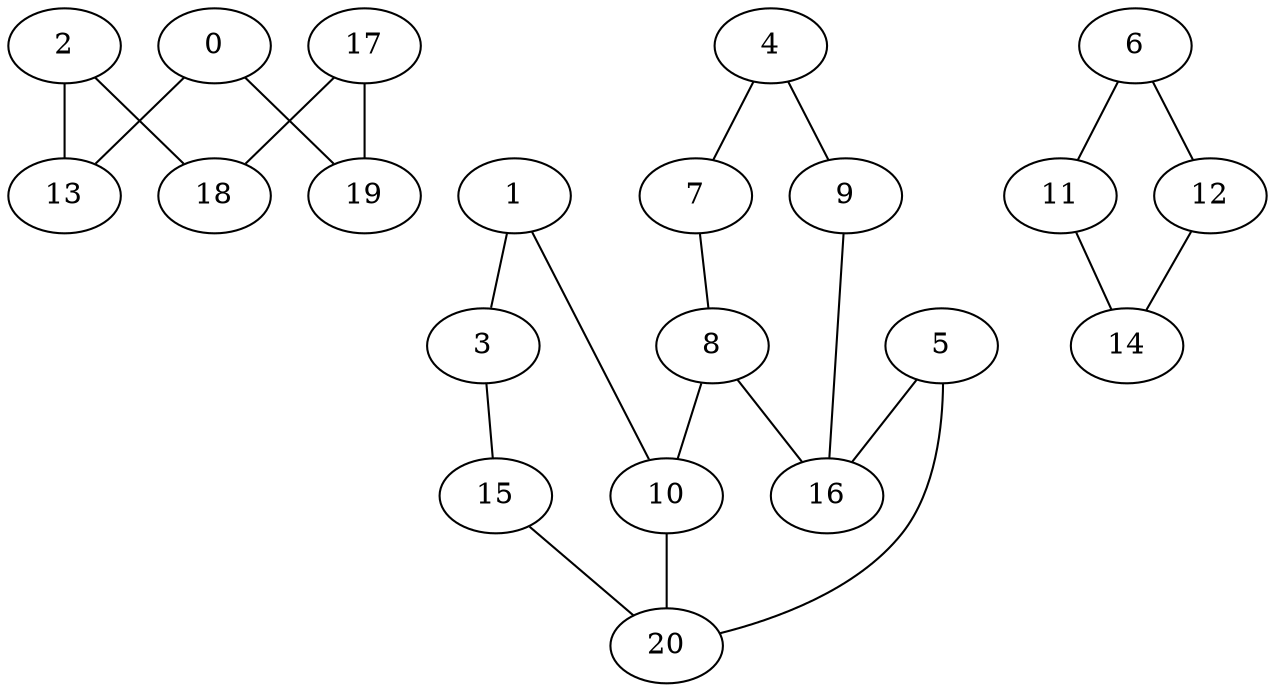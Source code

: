graph "sampletest150-mod4_image5.bmp" {
	0	 [type=corner,
		x=416,
		y=499];
	13	 [type=corner,
		x=108,
		y=497];
	0 -- 13	 [angle0=".01",
		frequency=1,
		type0=line];
	19	 [type=corner,
		x=423,
		y=226];
	0 -- 19	 [angle0="-1.55",
		frequency=1,
		type0=line];
	1	 [type=corner,
		x=308,
		y=170];
	3	 [type=corner,
		x=220,
		y=167];
	1 -- 3	 [angle0=".03",
		frequency=1,
		type0=line];
	10	 [type=intersection,
		x=308,
		y=239];
	1 -- 10	 [angle0="-1.57",
		frequency=1,
		type0=line];
	2	 [type=corner,
		x=109,
		y=232];
	2 -- 13	 [angle0="-1.57",
		frequency=1,
		type0=line];
	18	 [type=corner,
		x=109,
		y=16];
	2 -- 18	 [angle0="1.57",
		frequency=1,
		type0=line];
	15	 [type=corner,
		x=215,
		y=220];
	3 -- 15	 [angle0="-1.48",
		frequency=1,
		type0=line];
	4	 [type=corner,
		x=223,
		y=348];
	7	 [type=corner,
		x=313,
		y=342];
	4 -- 7	 [angle0="-.07",
		frequency=1,
		type0=line];
	9	 [type=corner,
		x=216,
		y=287];
	4 -- 9	 [angle0="1.46",
		frequency=1,
		type0=line];
	5	 [type=corner,
		x=214,
		y=248];
	16	 [type=intersection,
		x=229,
		y=274];
	5 -- 16	 [angle0="1.05",
		frequency=1,
		type0=line];
	20	 [type=intersection,
		x=233,
		y=238];
	5 -- 20	 [angle0="-.48",
		frequency=1,
		type0=line];
	6	 [type=corner,
		x=329,
		y=386];
	11	 [type=corner,
		x=181,
		y=375];
	6 -- 11	 [angle0=".07",
		frequency=1,
		type0=line];
	12	 [type=corner,
		x=338,
		y=140];
	6 -- 12	 [angle0="-1.53",
		frequency=1,
		type0=line];
	8	 [type=intersection,
		x=311,
		y=279];
	7 -- 8	 [angle0="1.54",
		frequency=1,
		type0=line];
	8 -- 10	 [angle0="1.50",
		frequency=1,
		type0=line];
	8 -- 16	 [angle0=".06",
		frequency=1,
		type0=line];
	9 -- 16	 [angle0="-.79",
		frequency=1,
		type0=line];
	10 -- 20	 [angle0=".01",
		frequency=1,
		type0=line];
	14	 [type=corner,
		x=180,
		y=143];
	11 -- 14	 [angle0="1.57",
		frequency=1,
		type0=line];
	12 -- 14	 [angle0="-.02",
		frequency=1,
		type0=line];
	15 -- 20	 [angle0=".79",
		frequency=1,
		type0=line];
	17	 [type=corner,
		x=412,
		y=18];
	17 -- 18	 [angle0=".01",
		frequency=1,
		type0=line];
	17 -- 19	 [angle0="1.52",
		frequency=1,
		type0=line];
}

